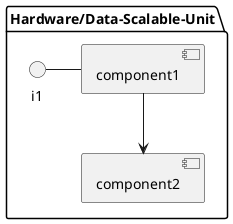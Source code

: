 @startuml

package "Hardware/Data-Scalable-Unit" {
component component1
component component2
interface i1

}
i1 - component1
component1 --> component2
@enduml
